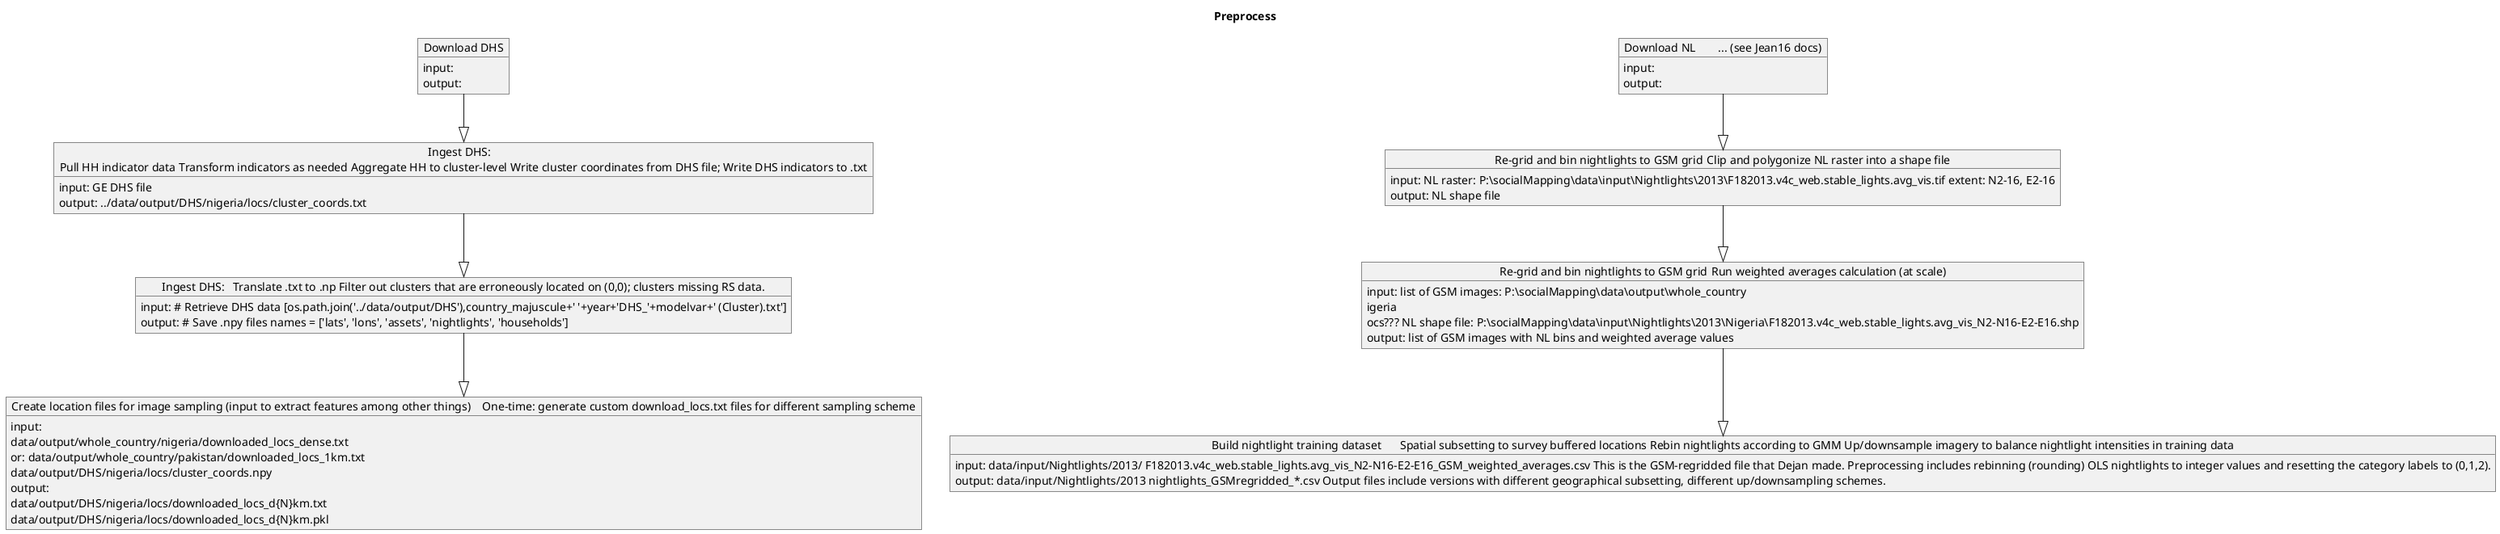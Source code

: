 @startuml

title Preprocess

object "Download DHS" as L {
  input:
  output:

}

object "Download NL	... (see Jean16 docs)" as N {
  input: 
  output:
  
}


object "Ingest DHS:	\nPull HH indicator data Transform indicators as needed Aggregate HH to cluster-level Write cluster coordinates from DHS file; Write DHS indicators to .txt" as AA {
  input: GE DHS file
  output: ../data/output/DHS/nigeria/locs/cluster_coords.txt

}


object "Ingest DHS:	Translate .txt to .np Filter out clusters that are erroneously located on (0,0); clusters missing RS data." as BB {
  input: # Retrieve DHS data [os.path.join('../data/output/DHS'),country_majuscule+' '+year+'DHS_'+modelvar+' (Cluster).txt']
  output: # Save .npy files names = ['lats', 'lons', 'assets', 'nightlights', 'households']
}


object "Create location files for image sampling (input to extract features among other things)	One-time: generate custom download_locs.txt files for different sampling scheme" as CC {
  input: 
  data/output/whole_country/nigeria/downloaded_locs_dense.txt 
  or: data/output/whole_country/pakistan/downloaded_locs_1km.txt
  data/output/DHS/nigeria/locs/cluster_coords.npy
  output: 
  data/output/DHS/nigeria/locs/downloaded_locs_d{N}km.txt 
  data/output/DHS/nigeria/locs/downloaded_locs_d{N}km.pkl

}

object "Re-grid and bin nightlights to GSM grid	Clip and polygonize NL raster into a shape file" as O {
  input: NL raster: P:\socialMapping\data\input\Nightlights\2013\F182013.v4c_web.stable_lights.avg_vis.tif extent: N2-16, E2-16
  output: NL shape file
}


object "Re-grid and bin nightlights to GSM grid	Run weighted averages calculation (at scale)" as P {
  input: list of GSM images: P:\socialMapping\data\output\whole_country\nigeria\locs??? NL shape file: P:\socialMapping\data\input\Nightlights\2013\Nigeria\F182013.v4c_web.stable_lights.avg_vis_N2-N16-E2-E16.shp
  output: list of GSM images with NL bins and weighted average values
}

object "Build nightlight training dataset	Spatial subsetting to survey buffered locations Rebin nightlights according to GMM Up/downsample imagery to balance nightlight intensities in training data" as Q {
  input: data/input/Nightlights/2013/ F182013.v4c_web.stable_lights.avg_vis_N2-N16-E2-E16_GSM_weighted_averages.csv This is the GSM-regridded file that Dejan made. Preprocessing includes rebinning (rounding) OLS nightlights to integer values and resetting the category labels to (0,1,2).
  output: data/input/Nightlights/2013 nightlights_GSMregridded_*.csv Output files include versions with different geographical subsetting, different up/downsampling schemes.
}


L --|> AA
AA --|> BB
BB --|> CC
N --|> O
O --|> P
P --|> Q




@enduml